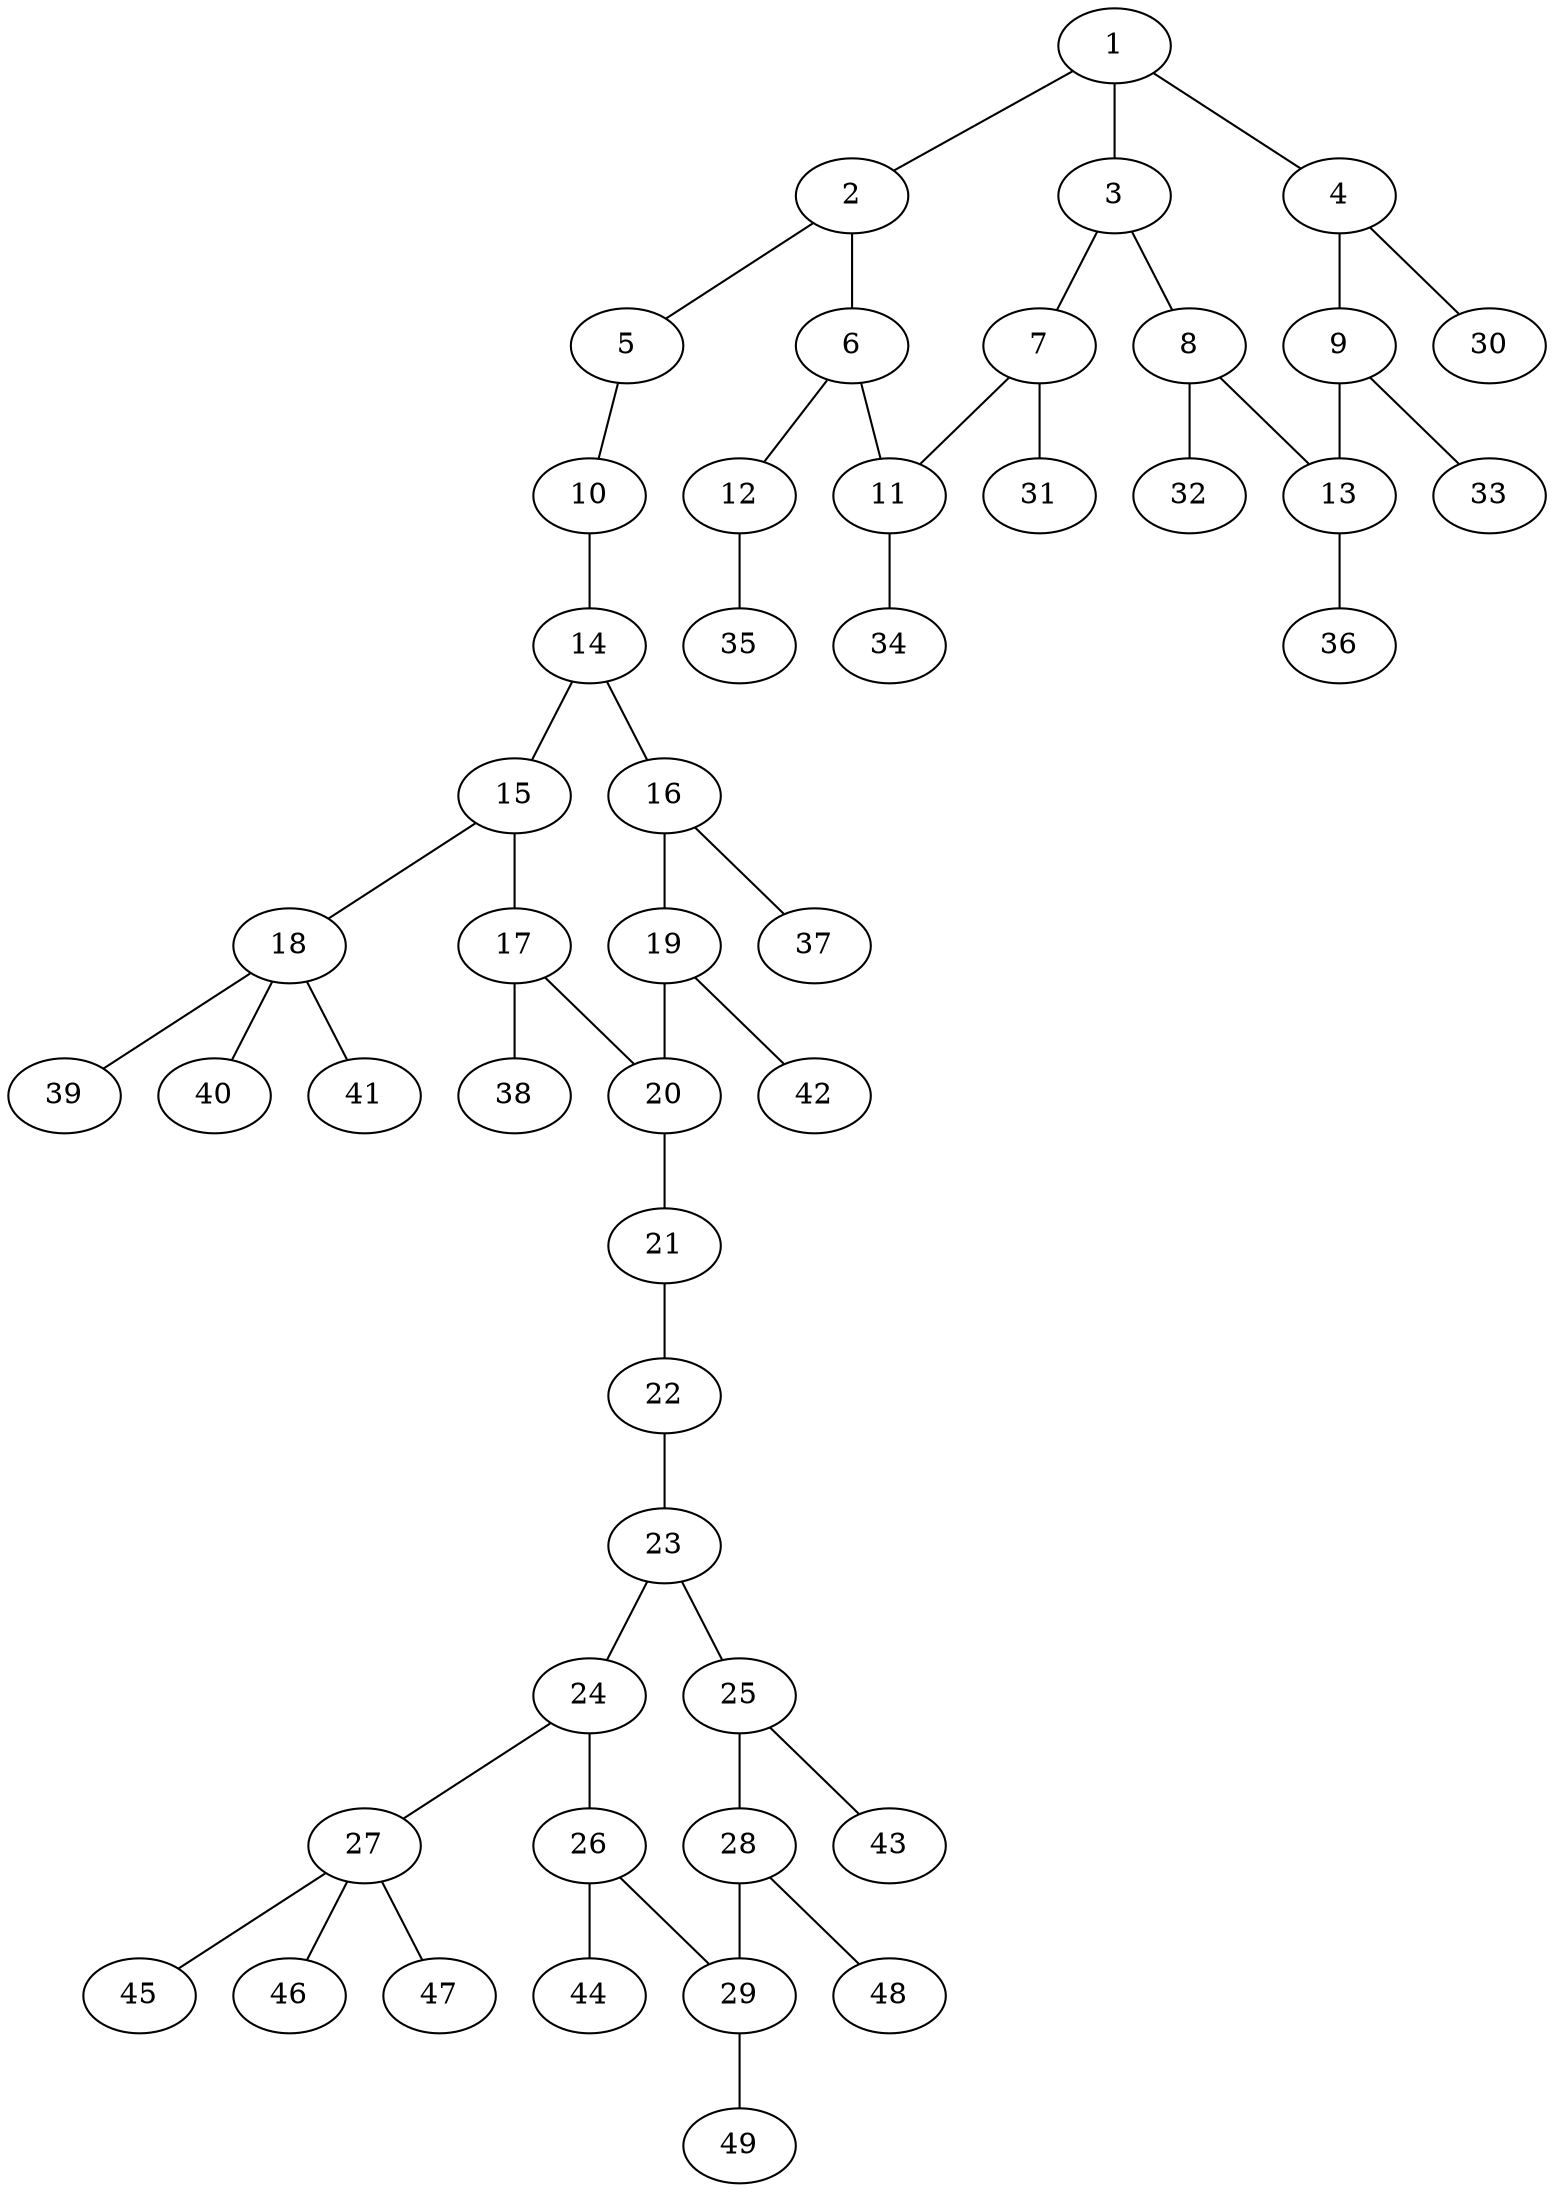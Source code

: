 graph molecule_2756 {
	1	 [chem=C];
	2	 [chem=C];
	1 -- 2	 [valence=2];
	3	 [chem=C];
	1 -- 3	 [valence=1];
	4	 [chem=C];
	1 -- 4	 [valence=1];
	5	 [chem=N];
	2 -- 5	 [valence=1];
	6	 [chem=C];
	2 -- 6	 [valence=1];
	7	 [chem=C];
	3 -- 7	 [valence=2];
	8	 [chem=C];
	3 -- 8	 [valence=1];
	9	 [chem=C];
	4 -- 9	 [valence=2];
	30	 [chem=H];
	4 -- 30	 [valence=1];
	10	 [chem=N];
	5 -- 10	 [valence=2];
	11	 [chem=C];
	6 -- 11	 [valence=2];
	12	 [chem=O];
	6 -- 12	 [valence=1];
	7 -- 11	 [valence=1];
	31	 [chem=H];
	7 -- 31	 [valence=1];
	13	 [chem=C];
	8 -- 13	 [valence=2];
	32	 [chem=H];
	8 -- 32	 [valence=1];
	9 -- 13	 [valence=1];
	33	 [chem=H];
	9 -- 33	 [valence=1];
	14	 [chem=C];
	10 -- 14	 [valence=1];
	34	 [chem=H];
	11 -- 34	 [valence=1];
	35	 [chem=H];
	12 -- 35	 [valence=1];
	36	 [chem=H];
	13 -- 36	 [valence=1];
	15	 [chem=C];
	14 -- 15	 [valence=2];
	16	 [chem=C];
	14 -- 16	 [valence=1];
	17	 [chem=C];
	15 -- 17	 [valence=1];
	18	 [chem=C];
	15 -- 18	 [valence=1];
	19	 [chem=C];
	16 -- 19	 [valence=2];
	37	 [chem=H];
	16 -- 37	 [valence=1];
	20	 [chem=C];
	17 -- 20	 [valence=2];
	38	 [chem=H];
	17 -- 38	 [valence=1];
	39	 [chem=H];
	18 -- 39	 [valence=1];
	40	 [chem=H];
	18 -- 40	 [valence=1];
	41	 [chem=H];
	18 -- 41	 [valence=1];
	19 -- 20	 [valence=1];
	42	 [chem=H];
	19 -- 42	 [valence=1];
	21	 [chem=N];
	20 -- 21	 [valence=1];
	22	 [chem=N];
	21 -- 22	 [valence=2];
	23	 [chem=C];
	22 -- 23	 [valence=1];
	24	 [chem=C];
	23 -- 24	 [valence=2];
	25	 [chem=C];
	23 -- 25	 [valence=1];
	26	 [chem=C];
	24 -- 26	 [valence=1];
	27	 [chem=C];
	24 -- 27	 [valence=1];
	28	 [chem=C];
	25 -- 28	 [valence=2];
	43	 [chem=H];
	25 -- 43	 [valence=1];
	29	 [chem=C];
	26 -- 29	 [valence=2];
	44	 [chem=H];
	26 -- 44	 [valence=1];
	45	 [chem=H];
	27 -- 45	 [valence=1];
	46	 [chem=H];
	27 -- 46	 [valence=1];
	47	 [chem=H];
	27 -- 47	 [valence=1];
	28 -- 29	 [valence=1];
	48	 [chem=H];
	28 -- 48	 [valence=1];
	49	 [chem=H];
	29 -- 49	 [valence=1];
}
